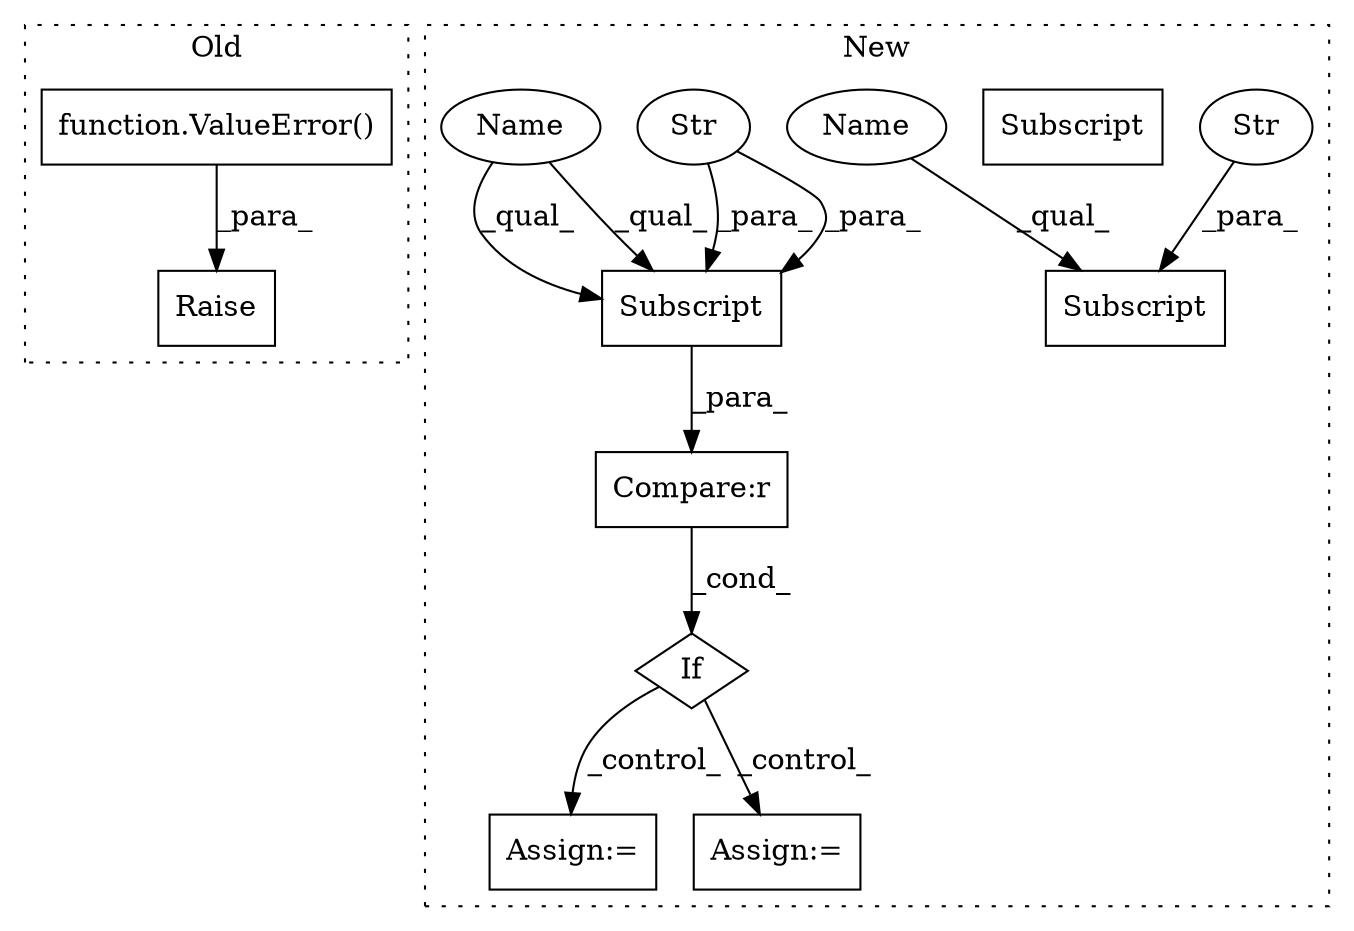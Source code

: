 digraph G {
subgraph cluster0 {
1 [label="function.ValueError()" a="75" s="3397" l="12" shape="box"];
3 [label="Raise" a="91" s="3391" l="6" shape="box"];
label = "Old";
style="dotted";
}
subgraph cluster1 {
2 [label="Subscript" a="63" s="1305,0" l="37,0" shape="box"];
4 [label="Str" a="66" s="1324" l="17" shape="ellipse"];
5 [label="Subscript" a="63" s="1239,0" l="37,0" shape="box"];
6 [label="Str" a="66" s="1258" l="17" shape="ellipse"];
7 [label="Compare:r" a="40" s="1221" l="55" shape="box"];
8 [label="If" a="96" s="1218,1276" l="3,14" shape="diamond"];
9 [label="Assign:=" a="68" s="1388" l="3" shape="box"];
10 [label="Assign:=" a="68" s="1544" l="3" shape="box"];
11 [label="Subscript" a="63" s="1239,0" l="37,0" shape="box"];
12 [label="Name" a="87" s="1305" l="18" shape="ellipse"];
13 [label="Name" a="87" s="1239" l="18" shape="ellipse"];
label = "New";
style="dotted";
}
1 -> 3 [label="_para_"];
4 -> 2 [label="_para_"];
6 -> 11 [label="_para_"];
6 -> 11 [label="_para_"];
7 -> 8 [label="_cond_"];
8 -> 10 [label="_control_"];
8 -> 9 [label="_control_"];
11 -> 7 [label="_para_"];
12 -> 2 [label="_qual_"];
13 -> 11 [label="_qual_"];
13 -> 11 [label="_qual_"];
}
